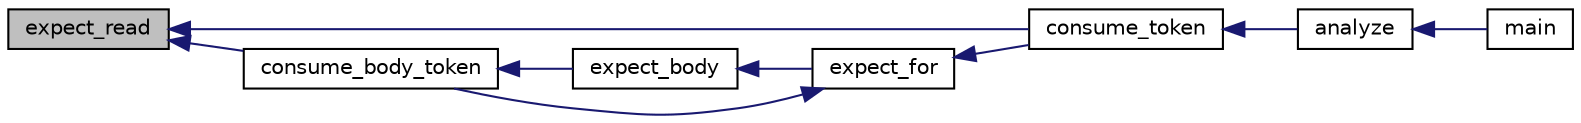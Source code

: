 digraph "expect_read"
{
  edge [fontname="Helvetica",fontsize="10",labelfontname="Helvetica",labelfontsize="10"];
  node [fontname="Helvetica",fontsize="10",shape=record];
  rankdir="LR";
  Node367 [label="expect_read",height=0.2,width=0.4,color="black", fillcolor="grey75", style="filled", fontcolor="black"];
  Node367 -> Node368 [dir="back",color="midnightblue",fontsize="10",style="solid",fontname="Helvetica"];
  Node368 [label="consume_token",height=0.2,width=0.4,color="black", fillcolor="white", style="filled",URL="$parser_8h.html#aef9ddda616297a42c549608a2182293a"];
  Node368 -> Node369 [dir="back",color="midnightblue",fontsize="10",style="solid",fontname="Helvetica"];
  Node369 [label="analyze",height=0.2,width=0.4,color="black", fillcolor="white", style="filled",URL="$parser_8h.html#ab8e262381abb5c1e8f9f60852381b46b"];
  Node369 -> Node370 [dir="back",color="midnightblue",fontsize="10",style="solid",fontname="Helvetica"];
  Node370 [label="main",height=0.2,width=0.4,color="black", fillcolor="white", style="filled",URL="$ramiel_8c.html#a700a0caa5b70a06d1064e576f9f3cf65"];
  Node367 -> Node371 [dir="back",color="midnightblue",fontsize="10",style="solid",fontname="Helvetica"];
  Node371 [label="consume_body_token",height=0.2,width=0.4,color="black", fillcolor="white", style="filled",URL="$parser_8h.html#ada95a16260d002cabfceed8c7956f3ff"];
  Node371 -> Node372 [dir="back",color="midnightblue",fontsize="10",style="solid",fontname="Helvetica"];
  Node372 [label="expect_body",height=0.2,width=0.4,color="black", fillcolor="white", style="filled",URL="$parser_8h.html#a20449c77ec9d4c4255017273d52c688b"];
  Node372 -> Node373 [dir="back",color="midnightblue",fontsize="10",style="solid",fontname="Helvetica"];
  Node373 [label="expect_for",height=0.2,width=0.4,color="black", fillcolor="white", style="filled",URL="$parser_8h.html#a6c4dec3baf883dba3df49cfdc685039d"];
  Node373 -> Node368 [dir="back",color="midnightblue",fontsize="10",style="solid",fontname="Helvetica"];
  Node373 -> Node371 [dir="back",color="midnightblue",fontsize="10",style="solid",fontname="Helvetica"];
}
